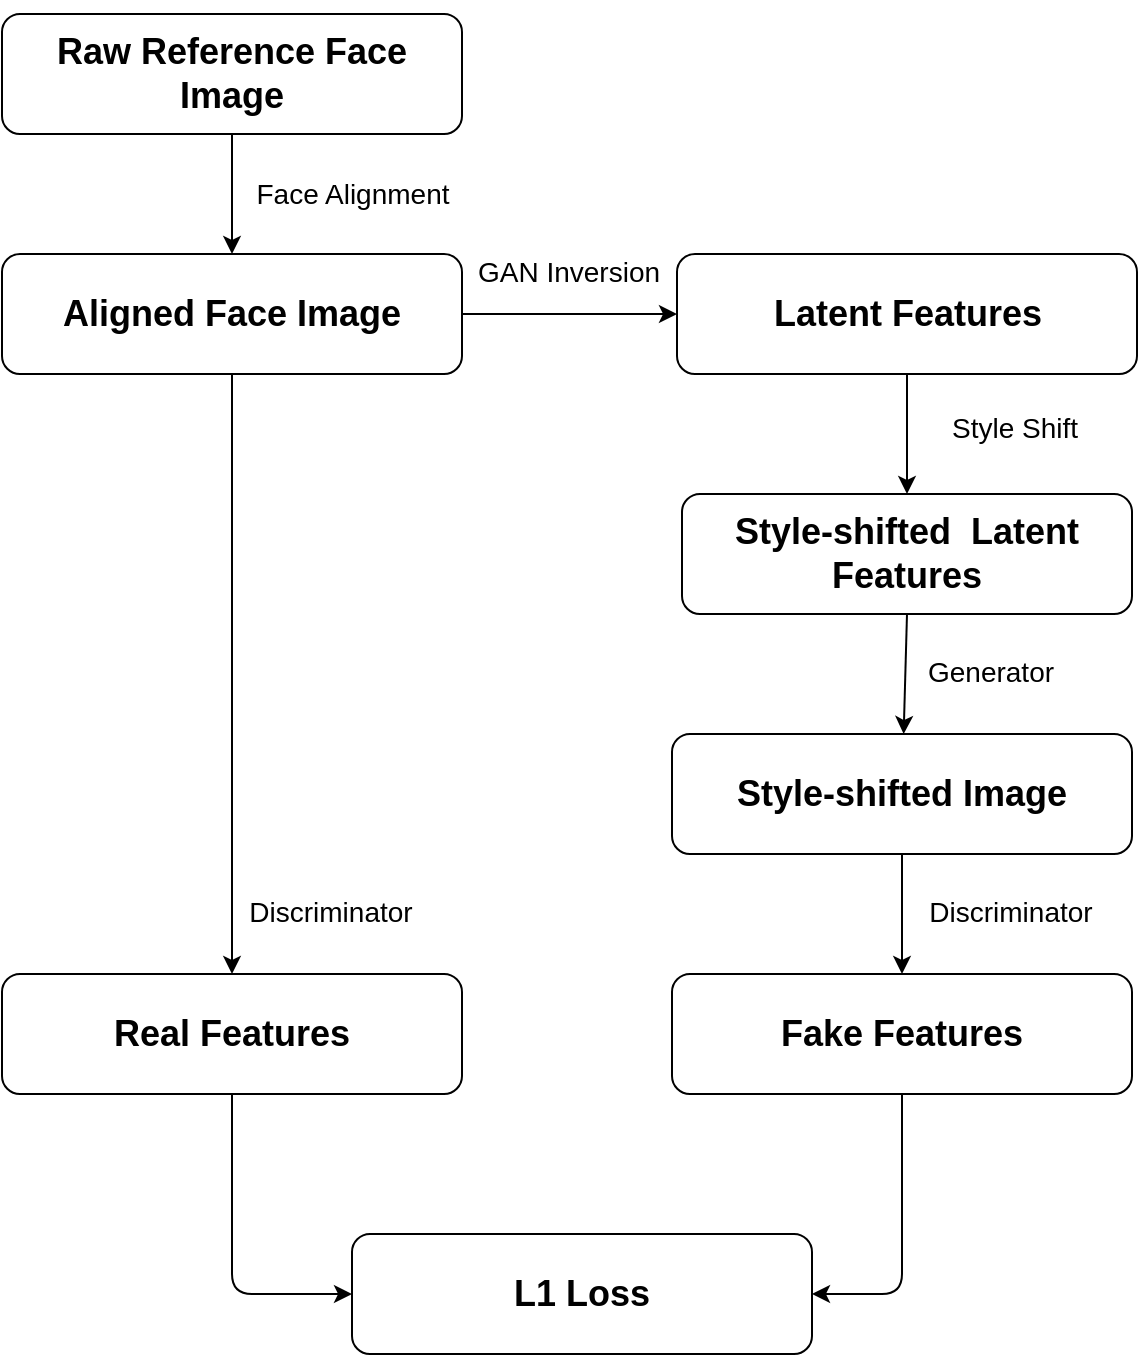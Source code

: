 <mxfile>
    <diagram id="6iw_RZE9-BXgiEtmnTba" name="Page-1">
        <mxGraphModel dx="666" dy="548" grid="1" gridSize="10" guides="1" tooltips="1" connect="1" arrows="1" fold="1" page="1" pageScale="1" pageWidth="850" pageHeight="1100" background="none" math="0" shadow="0">
            <root>
                <mxCell id="0"/>
                <mxCell id="1" parent="0"/>
                <mxCell id="2" value="&lt;h2&gt;Raw Reference Face Image&lt;/h2&gt;" style="rounded=1;whiteSpace=wrap;html=1;" parent="1" vertex="1">
                    <mxGeometry x="110" y="40" width="230" height="60" as="geometry"/>
                </mxCell>
                <mxCell id="39" style="edgeStyle=none;html=1;exitX=1;exitY=0.5;exitDx=0;exitDy=0;entryX=0;entryY=0.5;entryDx=0;entryDy=0;" edge="1" parent="1" source="3" target="7">
                    <mxGeometry relative="1" as="geometry"/>
                </mxCell>
                <mxCell id="3" value="&lt;h2&gt;Aligned Face Image&lt;/h2&gt;" style="rounded=1;whiteSpace=wrap;html=1;" parent="1" vertex="1">
                    <mxGeometry x="110" y="160" width="230" height="60" as="geometry"/>
                </mxCell>
                <mxCell id="4" value="" style="endArrow=classic;html=1;exitX=0.5;exitY=1;exitDx=0;exitDy=0;entryX=0.5;entryY=0;entryDx=0;entryDy=0;" parent="1" source="2" target="3" edge="1">
                    <mxGeometry width="50" height="50" relative="1" as="geometry">
                        <mxPoint x="320" y="250" as="sourcePoint"/>
                        <mxPoint x="370" y="200" as="targetPoint"/>
                    </mxGeometry>
                </mxCell>
                <mxCell id="6" value="Face Alignment" style="edgeLabel;html=1;align=center;verticalAlign=middle;resizable=0;points=[];fontSize=14;" parent="4" vertex="1" connectable="0">
                    <mxGeometry x="-0.429" y="-2" relative="1" as="geometry">
                        <mxPoint x="62" y="13" as="offset"/>
                    </mxGeometry>
                </mxCell>
                <mxCell id="15" style="edgeStyle=none;html=1;exitX=0.5;exitY=1;exitDx=0;exitDy=0;entryX=0.5;entryY=0;entryDx=0;entryDy=0;" parent="1" source="7" target="14" edge="1">
                    <mxGeometry relative="1" as="geometry"/>
                </mxCell>
                <mxCell id="7" value="&lt;h2&gt;Latent Features&lt;/h2&gt;" style="rounded=1;whiteSpace=wrap;html=1;" parent="1" vertex="1">
                    <mxGeometry x="447.5" y="160" width="230" height="60" as="geometry"/>
                </mxCell>
                <mxCell id="20" style="edgeStyle=none;html=1;exitX=0.5;exitY=1;exitDx=0;exitDy=0;entryX=0.5;entryY=0;entryDx=0;entryDy=0;fontSize=14;" parent="1" source="3" target="13" edge="1">
                    <mxGeometry relative="1" as="geometry">
                        <mxPoint x="225" y="460" as="sourcePoint"/>
                    </mxGeometry>
                </mxCell>
                <mxCell id="26" style="edgeStyle=none;html=1;exitX=0.5;exitY=1;exitDx=0;exitDy=0;entryX=0;entryY=0.5;entryDx=0;entryDy=0;fontSize=14;" parent="1" source="13" target="25" edge="1">
                    <mxGeometry relative="1" as="geometry">
                        <Array as="points">
                            <mxPoint x="225" y="680"/>
                        </Array>
                    </mxGeometry>
                </mxCell>
                <mxCell id="13" value="&lt;h2&gt;Real Features&lt;/h2&gt;" style="rounded=1;whiteSpace=wrap;html=1;" parent="1" vertex="1">
                    <mxGeometry x="110" y="520" width="230" height="60" as="geometry"/>
                </mxCell>
                <mxCell id="18" style="edgeStyle=none;html=1;exitX=0.5;exitY=1;exitDx=0;exitDy=0;" parent="1" source="14" target="17" edge="1">
                    <mxGeometry relative="1" as="geometry"/>
                </mxCell>
                <mxCell id="14" value="&lt;h2&gt;Style-shifted&amp;nbsp; Latent Features&lt;/h2&gt;" style="rounded=1;whiteSpace=wrap;html=1;" parent="1" vertex="1">
                    <mxGeometry x="450" y="280" width="225" height="60" as="geometry"/>
                </mxCell>
                <mxCell id="16" value="Style Shift" style="edgeLabel;html=1;align=center;verticalAlign=middle;resizable=0;points=[];fontSize=14;" parent="1" vertex="1" connectable="0">
                    <mxGeometry x="630" y="250" as="geometry">
                        <mxPoint x="-14" y="-3" as="offset"/>
                    </mxGeometry>
                </mxCell>
                <mxCell id="23" style="edgeStyle=none;html=1;exitX=0.5;exitY=1;exitDx=0;exitDy=0;entryX=0.5;entryY=0;entryDx=0;entryDy=0;fontSize=14;" parent="1" source="17" target="22" edge="1">
                    <mxGeometry relative="1" as="geometry"/>
                </mxCell>
                <mxCell id="17" value="&lt;h2&gt;Style-shifted Image&lt;/h2&gt;" style="rounded=1;whiteSpace=wrap;html=1;" parent="1" vertex="1">
                    <mxGeometry x="445" y="400" width="230" height="60" as="geometry"/>
                </mxCell>
                <mxCell id="19" value="&lt;font style=&quot;font-size: 14px&quot;&gt;Generator&lt;/font&gt;" style="edgeLabel;html=1;align=center;verticalAlign=middle;resizable=0;points=[];" parent="1" vertex="1" connectable="0">
                    <mxGeometry x="620" y="370" as="geometry">
                        <mxPoint x="-16" y="-1" as="offset"/>
                    </mxGeometry>
                </mxCell>
                <mxCell id="21" value="&lt;span style=&quot;font-size: 14px&quot;&gt;Discriminator&lt;/span&gt;" style="edgeLabel;html=1;align=center;verticalAlign=middle;resizable=0;points=[];" parent="1" vertex="1" connectable="0">
                    <mxGeometry x="290" y="490" as="geometry">
                        <mxPoint x="-16" y="-1" as="offset"/>
                    </mxGeometry>
                </mxCell>
                <mxCell id="27" style="edgeStyle=none;html=1;exitX=0.5;exitY=1;exitDx=0;exitDy=0;entryX=1;entryY=0.5;entryDx=0;entryDy=0;fontSize=14;" parent="1" source="22" target="25" edge="1">
                    <mxGeometry relative="1" as="geometry">
                        <Array as="points">
                            <mxPoint x="560" y="680"/>
                        </Array>
                    </mxGeometry>
                </mxCell>
                <mxCell id="22" value="&lt;h2&gt;Fake Features&lt;/h2&gt;" style="rounded=1;whiteSpace=wrap;html=1;" parent="1" vertex="1">
                    <mxGeometry x="445" y="520" width="230" height="60" as="geometry"/>
                </mxCell>
                <mxCell id="24" value="&lt;span style=&quot;font-size: 14px&quot;&gt;Discriminator&lt;/span&gt;" style="edgeLabel;html=1;align=center;verticalAlign=middle;resizable=0;points=[];" parent="1" vertex="1" connectable="0">
                    <mxGeometry x="630" y="490" as="geometry">
                        <mxPoint x="-16" y="-1" as="offset"/>
                    </mxGeometry>
                </mxCell>
                <mxCell id="25" value="&lt;h2&gt;L1 Loss&lt;/h2&gt;" style="rounded=1;whiteSpace=wrap;html=1;" parent="1" vertex="1">
                    <mxGeometry x="285" y="650" width="230" height="60" as="geometry"/>
                </mxCell>
                <mxCell id="38" value="GAN Inversion" style="edgeLabel;html=1;align=center;verticalAlign=middle;resizable=0;points=[];fontSize=14;" parent="1" vertex="1" connectable="0">
                    <mxGeometry x="390" y="170" as="geometry">
                        <mxPoint x="3" y="-1" as="offset"/>
                    </mxGeometry>
                </mxCell>
            </root>
        </mxGraphModel>
    </diagram>
</mxfile>